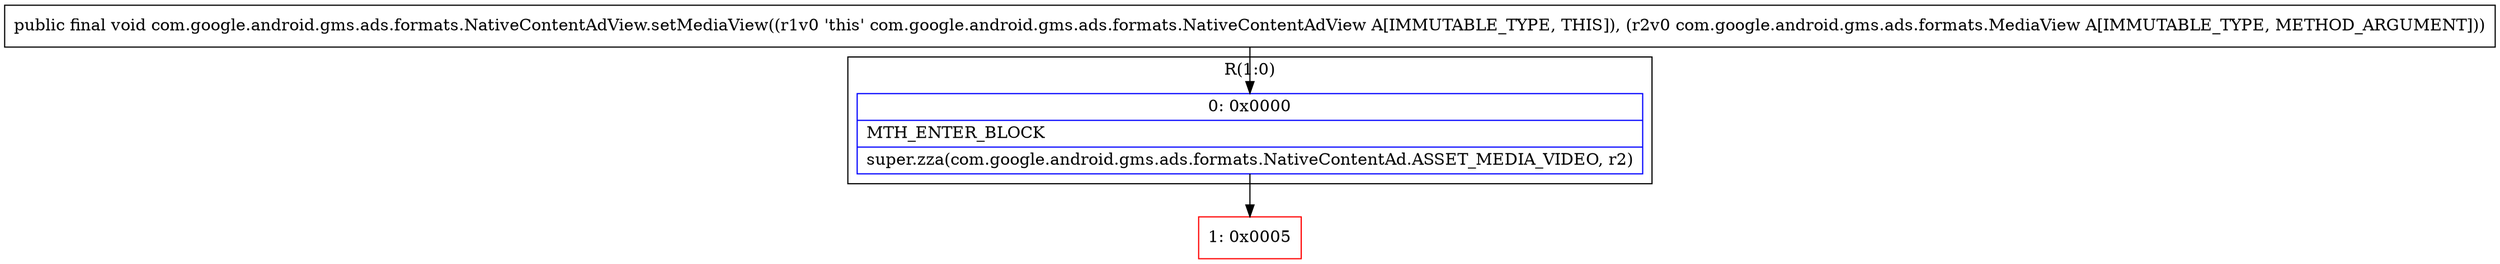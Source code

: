 digraph "CFG forcom.google.android.gms.ads.formats.NativeContentAdView.setMediaView(Lcom\/google\/android\/gms\/ads\/formats\/MediaView;)V" {
subgraph cluster_Region_1125950311 {
label = "R(1:0)";
node [shape=record,color=blue];
Node_0 [shape=record,label="{0\:\ 0x0000|MTH_ENTER_BLOCK\l|super.zza(com.google.android.gms.ads.formats.NativeContentAd.ASSET_MEDIA_VIDEO, r2)\l}"];
}
Node_1 [shape=record,color=red,label="{1\:\ 0x0005}"];
MethodNode[shape=record,label="{public final void com.google.android.gms.ads.formats.NativeContentAdView.setMediaView((r1v0 'this' com.google.android.gms.ads.formats.NativeContentAdView A[IMMUTABLE_TYPE, THIS]), (r2v0 com.google.android.gms.ads.formats.MediaView A[IMMUTABLE_TYPE, METHOD_ARGUMENT])) }"];
MethodNode -> Node_0;
Node_0 -> Node_1;
}


